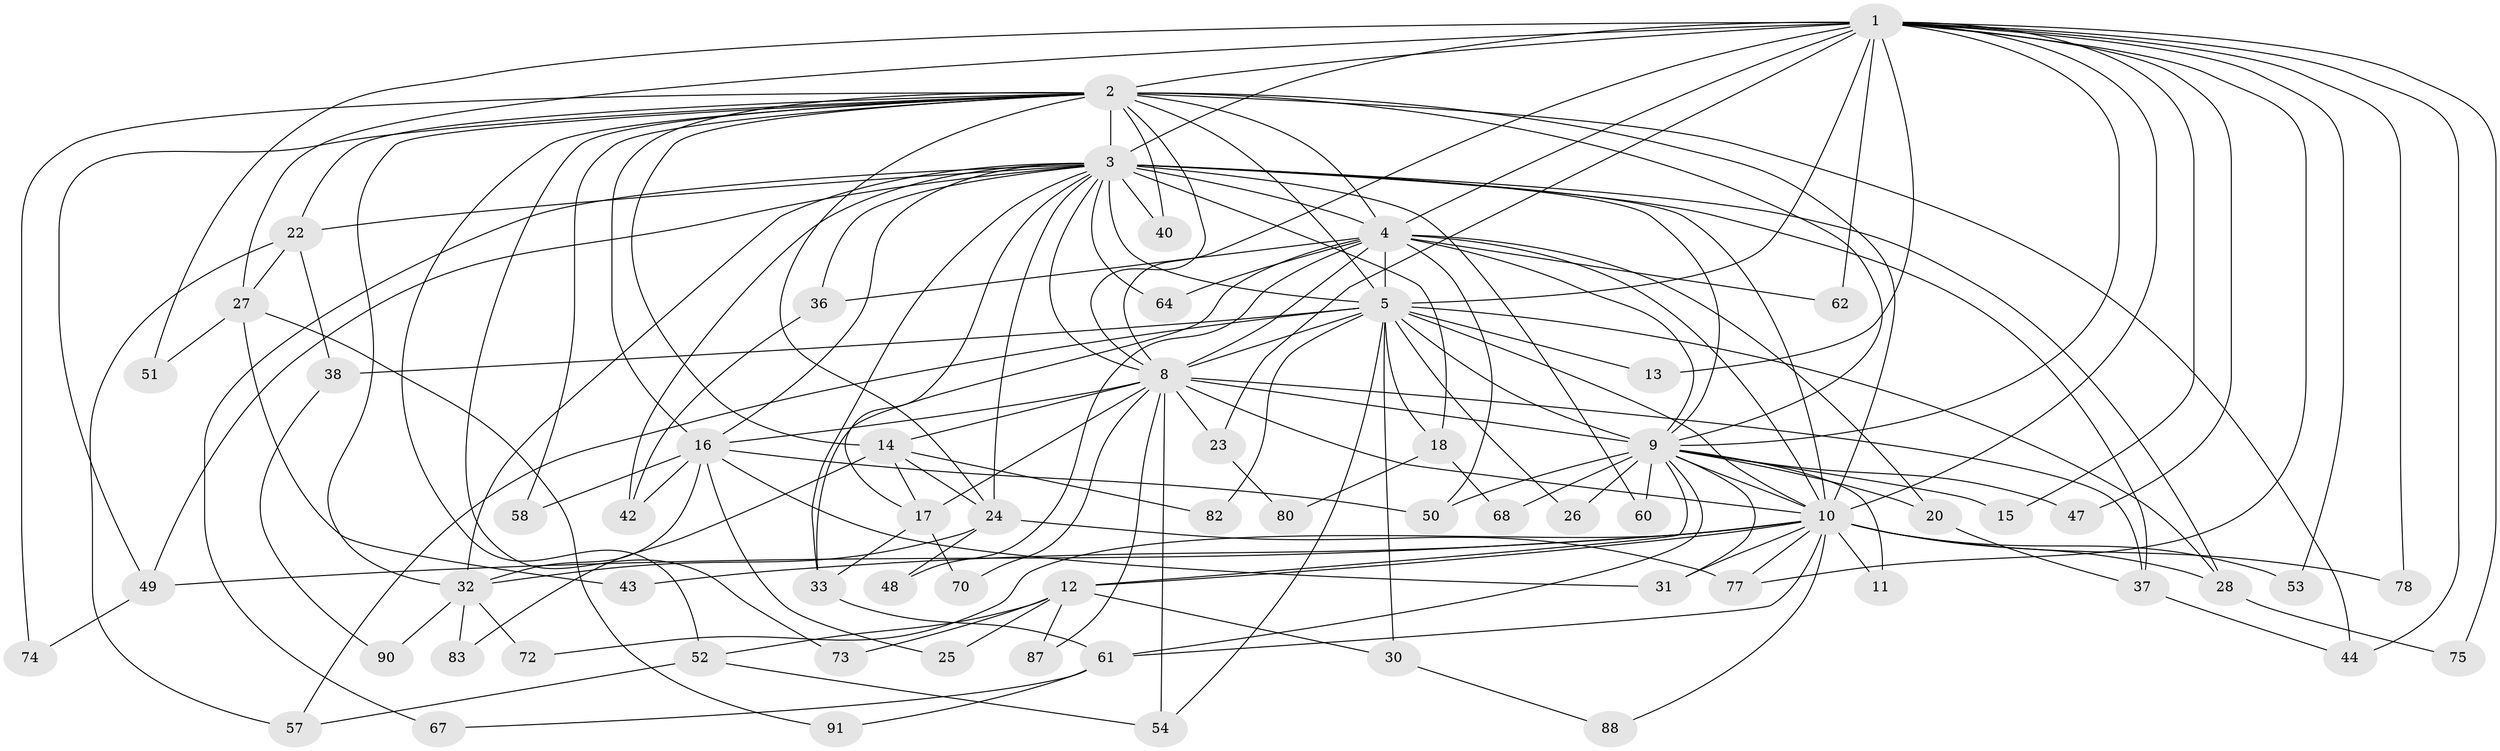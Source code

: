 // original degree distribution, {23: 0.021739130434782608, 22: 0.021739130434782608, 18: 0.021739130434782608, 12: 0.021739130434782608, 15: 0.010869565217391304, 20: 0.010869565217391304, 2: 0.5108695652173914, 4: 0.10869565217391304, 6: 0.043478260869565216, 9: 0.010869565217391304, 5: 0.03260869565217391, 3: 0.18478260869565216}
// Generated by graph-tools (version 1.1) at 2025/41/03/06/25 10:41:43]
// undirected, 65 vertices, 159 edges
graph export_dot {
graph [start="1"]
  node [color=gray90,style=filled];
  1 [super="+21"];
  2 [super="+71"];
  3 [super="+6"];
  4 [super="+56"];
  5 [super="+7"];
  8 [super="+45"];
  9 [super="+92"];
  10 [super="+29"];
  11;
  12 [super="+19"];
  13;
  14 [super="+66"];
  15;
  16 [super="+85"];
  17 [super="+46"];
  18;
  20;
  22 [super="+59"];
  23;
  24 [super="+89"];
  25;
  26;
  27 [super="+35"];
  28 [super="+76"];
  30;
  31 [super="+84"];
  32 [super="+39"];
  33 [super="+34"];
  36;
  37 [super="+63"];
  38;
  40 [super="+41"];
  42 [super="+81"];
  43;
  44;
  47;
  48;
  49 [super="+86"];
  50;
  51;
  52 [super="+69"];
  53;
  54 [super="+55"];
  57;
  58;
  60;
  61 [super="+65"];
  62;
  64 [super="+79"];
  67;
  68;
  70;
  72;
  73;
  74;
  75;
  77;
  78;
  80;
  82;
  83;
  87;
  88;
  90;
  91;
  1 -- 2;
  1 -- 3 [weight=2];
  1 -- 4;
  1 -- 5 [weight=2];
  1 -- 8;
  1 -- 9;
  1 -- 10;
  1 -- 13;
  1 -- 15;
  1 -- 23;
  1 -- 27 [weight=2];
  1 -- 44;
  1 -- 47;
  1 -- 51;
  1 -- 53;
  1 -- 62;
  1 -- 75;
  1 -- 77;
  1 -- 78;
  2 -- 3 [weight=2];
  2 -- 4 [weight=2];
  2 -- 5 [weight=2];
  2 -- 8;
  2 -- 9;
  2 -- 10;
  2 -- 14;
  2 -- 16;
  2 -- 22;
  2 -- 24;
  2 -- 40 [weight=2];
  2 -- 44;
  2 -- 49;
  2 -- 52;
  2 -- 58;
  2 -- 73;
  2 -- 74;
  2 -- 32;
  3 -- 4 [weight=2];
  3 -- 5 [weight=4];
  3 -- 8 [weight=2];
  3 -- 9 [weight=2];
  3 -- 10 [weight=2];
  3 -- 16;
  3 -- 18;
  3 -- 24;
  3 -- 28;
  3 -- 33;
  3 -- 36;
  3 -- 37;
  3 -- 40;
  3 -- 42;
  3 -- 60;
  3 -- 67;
  3 -- 64;
  3 -- 17;
  3 -- 22;
  3 -- 32;
  3 -- 49;
  4 -- 5 [weight=2];
  4 -- 8;
  4 -- 9;
  4 -- 10;
  4 -- 20;
  4 -- 36;
  4 -- 48;
  4 -- 50;
  4 -- 62;
  4 -- 64 [weight=2];
  4 -- 33;
  5 -- 8 [weight=2];
  5 -- 9 [weight=2];
  5 -- 10 [weight=2];
  5 -- 13;
  5 -- 18;
  5 -- 30;
  5 -- 38;
  5 -- 82;
  5 -- 54;
  5 -- 57;
  5 -- 26;
  5 -- 28;
  8 -- 9;
  8 -- 10 [weight=2];
  8 -- 14;
  8 -- 17;
  8 -- 23;
  8 -- 54;
  8 -- 70;
  8 -- 87;
  8 -- 16;
  8 -- 37;
  9 -- 10;
  9 -- 11;
  9 -- 12;
  9 -- 15;
  9 -- 20;
  9 -- 26;
  9 -- 31;
  9 -- 47;
  9 -- 60;
  9 -- 68;
  9 -- 50;
  9 -- 61;
  10 -- 11;
  10 -- 12 [weight=2];
  10 -- 31;
  10 -- 43;
  10 -- 49;
  10 -- 53;
  10 -- 61;
  10 -- 72;
  10 -- 77;
  10 -- 78;
  10 -- 88;
  10 -- 28;
  12 -- 52;
  12 -- 87;
  12 -- 30;
  12 -- 73;
  12 -- 25;
  14 -- 17;
  14 -- 82;
  14 -- 83;
  14 -- 24;
  16 -- 25;
  16 -- 32;
  16 -- 50;
  16 -- 58;
  16 -- 42;
  16 -- 31;
  17 -- 33;
  17 -- 70;
  18 -- 68;
  18 -- 80;
  20 -- 37;
  22 -- 27;
  22 -- 38;
  22 -- 57;
  23 -- 80;
  24 -- 32;
  24 -- 48;
  24 -- 77;
  27 -- 91;
  27 -- 51;
  27 -- 43;
  28 -- 75;
  30 -- 88;
  32 -- 72;
  32 -- 90;
  32 -- 83;
  33 -- 61;
  36 -- 42;
  37 -- 44;
  38 -- 90;
  49 -- 74;
  52 -- 54;
  52 -- 57;
  61 -- 91;
  61 -- 67;
}
